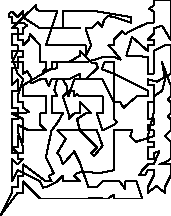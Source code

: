 unitsize(0.001cm);
// 65146.1
draw((200,400)--(0,0));
draw((0,0)--(300,400));
draw((300,400)--(400,400));
draw((400,400)--(400,500));
draw((400,500)--(400,600));
draw((400,600)--(600,400));
draw((600,400)--(700,300));
draw((700,300)--(800,300));
draw((800,300)--(900,300));
draw((900,300)--(1000,300));
draw((1000,300)--(1100,300));
draw((1100,300)--(1200,300));
draw((1200,300)--(1300,300));
draw((1300,300)--(1400,300));
draw((1400,300)--(1550,300));
draw((1550,300)--(1710,310));
draw((1710,310)--(1800,300));
draw((1800,300)--(1900,300));
draw((1900,300)--(2000,370));
draw((2000,370)--(2000,300));
draw((2000,300)--(2100,300));
draw((2100,300)--(2200,300));
draw((2200,300)--(2300,300));
draw((2300,300)--(2400,300));
draw((2400,300)--(2500,300));
draw((2500,300)--(2400,600));
draw((2400,600)--(2300,600));
draw((2300,600)--(2200,600));
draw((2200,600)--(2200,469));
draw((2200,469)--(2100,600));
draw((2100,600)--(2000,600));
draw((2000,600)--(1900,600));
draw((1900,600)--(1800,600));
draw((1800,600)--(1710,510));
draw((1710,510)--(1550,500));
draw((1550,500)--(1400,930));
draw((1400,930)--(1300,1130));
draw((1300,1130)--(1100,900));
draw((1100,900)--(1050,1050));
draw((1050,1050)--(1000,1100));
draw((1000,1100)--(1150,1350));
draw((1150,1350)--(1000,1500));
draw((1000,1500)--(1100,1500));
draw((1100,1500)--(1200,1500));
draw((1200,1500)--(1300,1500));
draw((1300,1500)--(1500,1500));
draw((1500,1500)--(1600,1500));
draw((1600,1500)--(1700,1500));
draw((1700,1500)--(1800,1230));
draw((1800,1230)--(1650,1050));
draw((1650,1050)--(1600,1100));
draw((1600,1100)--(1700,1200));
draw((1700,1200)--(1600,1300));
draw((1600,1300)--(1400,1500));
draw((1400,1500)--(1350,1700));
draw((1350,1700)--(1500,1800));
draw((1500,1800)--(1600,1800));
draw((1600,1800)--(1550,1850));
draw((1550,1850)--(1500,1900));
draw((1500,1900)--(1400,2000));
draw((1400,2000)--(1400,1800));
draw((1400,1800)--(1300,1800));
draw((1300,1800)--(1200,1700));
draw((1200,1700)--(1200,1800));
draw((1200,1800)--(1100,2100));
draw((1100,2100)--(1220,2210));
draw((1220,2210)--(1300,2200));
draw((1300,2200)--(1300,2100));
draw((1300,2100)--(1350,2140));
draw((1350,2140)--(1400,2100));
draw((1400,2100)--(1500,2100));
draw((1500,2100)--(1600,2100));
draw((1600,2100)--(1700,2100));
draw((1700,2100)--(1800,2100));
draw((1800,2100)--(1800,1800));
draw((1800,1800)--(1700,1800));
draw((1700,1800)--(1800,1500));
draw((1800,1500)--(2000,1600));
draw((2000,1600)--(2060,1650));
draw((2060,1650)--(2000,1700));
draw((2000,1700)--(2000,1800));
draw((2000,1800)--(2000,1900));
draw((2000,1900)--(2000,2100));
draw((2000,2100)--(2000,2200));
draw((2000,2200)--(2000,2300));
draw((2000,2300)--(2000,2400));
draw((2000,2400)--(2000,2600));
draw((2000,2600)--(2000,2700));
draw((2000,2700)--(1829,2700));
draw((1829,2700)--(1790,2580));
draw((1790,2580)--(2000,2500));
draw((2000,2500)--(2600,2200));
draw((2600,2200)--(2600,2100));
draw((2600,2100)--(2400,2100));
draw((2400,2100)--(2170,1900));
draw((2170,1900)--(2110,2000));
draw((2110,2000)--(2000,2000));
draw((2000,2000)--(1800,2400));
draw((1800,2400)--(1700,2400));
draw((1700,2400)--(1600,2400));
draw((1600,2400)--(1400,2400));
draw((1400,2400)--(1400,2500));
draw((1400,2500)--(1200,2400));
draw((1200,2400)--(900,2400));
draw((900,2400)--(850,2280));
draw((850,2280)--(800,2400));
draw((800,2400)--(700,2400));
draw((700,2400)--(540,2330));
draw((540,2330)--(540,2430));
draw((540,2430)--(469,2550));
draw((469,2550)--(400,2500));
draw((400,2500)--(400,2600));
draw((400,2600)--(400,2700));
draw((400,2700)--(300,2700));
draw((300,2700)--(200,2700));
draw((200,2700)--(300,2900));
draw((300,2900)--(300,3000));
draw((300,3000)--(200,3000));
draw((200,3000)--(200,3100));
draw((200,3100)--(200,3200));
draw((200,3200)--(400,3200));
draw((400,3200)--(400,3300));
draw((400,3300)--(469,3350));
draw((469,3350)--(400,3400));
draw((400,3400)--(300,3400));
draw((300,3400)--(200,3400));
draw((200,3400)--(200,3500));
draw((200,3500)--(150,3500));
draw((150,3500)--(150,3550));
draw((150,3550)--(200,3600));
draw((200,3600)--(300,3500));
draw((300,3500)--(400,3600));
draw((400,3600)--(400,3500));
draw((400,3500)--(469,3450));
draw((469,3450)--(700,3300));
draw((700,3300)--(800,3300));
draw((800,3300)--(900,3300));
draw((900,3300)--(1000,3300));
draw((1000,3300)--(1200,3300));
draw((1200,3300)--(1300,3300));
draw((1300,3300)--(1400,3300));
draw((1400,3300)--(1100,3300));
draw((1100,3300)--(1100,3600));
draw((1100,3600)--(1200,3600));
draw((1200,3600)--(1300,3600));
draw((1300,3600)--(1400,3600));
draw((1400,3600)--(1500,3600));
draw((1500,3600)--(1600,3600));
draw((1600,3600)--(1700,3600));
draw((1700,3600)--(2300,3500));
draw((2300,3500)--(2300,3400));
draw((2300,3400)--(2000,3500));
draw((2000,3500)--(1900,3520));
draw((1900,3520)--(1829,3450));
draw((1829,3450)--(1790,3330));
draw((1790,3330)--(1720,3409));
draw((1720,3409)--(1600,3300));
draw((1600,3300)--(1500,3300));
draw((1500,3300)--(1600,3000));
draw((1600,3000)--(1500,2800));
draw((1500,2800)--(1500,2860));
draw((1500,2860)--(1500,3000));
draw((1500,3000)--(1400,3000));
draw((1400,3000)--(1300,3000));
draw((1300,3000)--(1200,3000));
draw((1200,3000)--(1100,3000));
draw((1100,3000)--(1000,3000));
draw((1000,3000)--(900,3000));
draw((900,3000)--(800,3000));
draw((800,3000)--(1000,3600));
draw((1000,3600)--(900,3600));
draw((900,3600)--(800,3600));
draw((800,3600)--(700,3600));
draw((700,3600)--(620,3650));
draw((620,3650)--(620,3709));
draw((620,3709)--(200,3300));
draw((200,3300)--(300,3300));
draw((300,3300)--(300,3200));
draw((300,3200)--(300,3100));
draw((300,3100)--(400,3100));
draw((400,3100)--(400,3000));
draw((400,3000)--(500,3100));
draw((500,3100)--(520,3200));
draw((520,3200)--(700,3000));
draw((700,3000)--(700,2700));
draw((700,2700)--(800,2700));
draw((800,2700)--(800,2600));
draw((800,2600)--(750,2550));
draw((750,2550)--(1000,2600));
draw((1000,2600)--(1000,2700));
draw((1000,2700)--(1100,2700));
draw((1100,2700)--(1300,2700));
draw((1300,2700)--(1400,2700));
draw((1400,2700)--(1500,2700));
draw((1500,2700)--(1829,2800));
draw((1829,2800)--(2000,2800));
draw((2000,2800)--(2120,2750));
draw((2120,2750)--(2000,2900));
draw((2000,2900)--(1900,3000));
draw((1900,3000)--(2000,3000));
draw((2000,3000)--(2000,3100));
draw((2000,3100)--(2050,3150));
draw((2050,3150)--(2100,3200));
draw((2100,3200)--(2150,3250));
draw((2150,3250)--(2200,3200));
draw((2200,3200)--(2280,3250));
draw((2280,3250)--(2600,3400));
draw((2600,3400)--(2700,3400));
draw((2700,3400)--(2700,3500));
draw((2700,3500)--(2700,3600));
draw((2700,3600)--(2620,3650));
draw((2620,3650)--(2700,3700));
draw((2700,3700)--(2700,3800));
draw((2700,3800)--(3000,3800));
draw((3000,3800)--(3000,3700));
draw((3000,3700)--(3000,3600));
draw((3000,3600)--(3000,3500));
draw((3000,3500)--(3000,3400));
draw((3000,3400)--(3000,3300));
draw((3000,3300)--(3000,3200));
draw((3000,3200)--(3000,3100));
draw((3000,3100)--(2850,3350));
draw((2850,3350)--(2700,3300));
draw((2700,3300)--(2700,3200));
draw((2700,3200)--(2600,3100));
draw((2600,3100)--(2700,3100));
draw((2700,3100)--(2700,3000));
draw((2700,3000)--(2600,3000));
draw((2600,3000)--(2600,2900));
draw((2600,2900)--(2320,3150));
draw((2320,3150)--(2220,2820));
draw((2220,2820)--(2600,2800));
draw((2600,2800)--(2600,2700));
draw((2600,2700)--(2600,2600));
draw((2600,2600)--(2600,2500));
draw((2600,2500)--(2700,2500));
draw((2700,2500)--(2700,2600));
draw((2700,2600)--(2700,2700));
draw((2700,2700)--(2700,2800));
draw((2700,2800)--(2700,2900));
draw((2700,2900)--(2900,3000));
draw((2900,3000)--(3000,3000));
draw((3000,3000)--(3000,2900));
draw((3000,2900)--(3000,2800));
draw((3000,2800)--(3000,2700));
draw((3000,2700)--(3000,2600));
draw((3000,2600)--(3000,2500));
draw((3000,2500)--(2760,2360));
draw((2760,2360)--(2600,2400));
draw((2600,2400)--(2600,2300));
draw((2600,2300)--(2700,2300));
draw((2700,2300)--(2700,2200));
draw((2700,2200)--(2700,1900));
draw((2700,1900)--(2700,1800));
draw((2700,1800)--(2600,1400));
draw((2600,1400)--(2600,1300));
draw((2600,1300)--(2700,1300));
draw((2700,1300)--(2700,1200));
draw((2700,1200)--(2600,1200));
draw((2600,1200)--(2600,1100));
draw((2600,1100)--(2600,1000));
draw((2600,1000)--(2700,1000));
draw((2700,1000)--(2700,1100));
draw((2700,1100)--(2800,1130));
draw((2800,1130)--(2700,900));
draw((2700,900)--(2600,900));
draw((2600,900)--(2500,800));
draw((2500,800)--(2450,710));
draw((2450,710)--(2550,710));
draw((2550,710)--(2600,800));
draw((2600,800)--(2700,800));
draw((2700,800)--(2700,700));
draw((2700,700)--(2600,500));
draw((2600,500)--(2600,400));
draw((2600,400)--(2750,520));
draw((2750,520)--(2900,400));
draw((2900,400)--(2900,500));
draw((2900,500)--(3000,700));
draw((3000,700)--(3000,800));
draw((3000,800)--(3000,900));
draw((3000,900)--(2800,900));
draw((2800,900)--(2930,950));
draw((2930,950)--(3000,1000));
draw((3000,1000)--(3000,1100));
draw((3000,1100)--(3000,1200));
draw((3000,1200)--(3000,1300));
draw((3000,1300)--(2900,1400));
draw((2900,1400)--(3000,1500));
draw((3000,1500)--(3000,1600));
draw((3000,1600)--(3000,1700));
draw((3000,1700)--(2950,1750));
draw((2950,1750)--(3000,1800));
draw((3000,1800)--(3000,1900));
draw((3000,1900)--(3000,2000));
draw((3000,2000)--(2950,2050));
draw((2950,2050)--(3000,2100));
draw((3000,2100)--(3000,2200));
draw((3000,2200)--(3000,2300));
draw((3000,2300)--(2850,2700));
draw((2850,2700)--(2900,2400));
draw((2900,2400)--(2850,2200));
draw((2850,2200)--(2700,2100));
draw((2700,2100)--(2700,2000));
draw((2700,2000)--(2600,2000));
draw((2600,2000)--(2600,1900));
draw((2600,1900)--(2600,1800));
draw((2600,1800)--(2600,1700));
draw((2600,1700)--(2700,1700));
draw((2700,1700)--(2700,1600));
draw((2700,1600)--(2600,1600));
draw((2600,1600)--(2600,1500));
draw((2600,1500)--(2700,1500));
draw((2700,1500)--(2700,1400));
draw((2700,1400)--(2390,1300));
draw((2390,1300)--(2290,1400));
draw((2290,1400)--(2320,1500));
draw((2320,1500)--(2000,1500));
draw((2000,1500)--(2000,1400));
draw((2000,1400)--(2000,1300));
draw((2000,1300)--(2000,1200));
draw((2000,1200)--(2000,1100));
draw((2000,1100)--(2000,1000));
draw((2000,1000)--(2000,900));
draw((2000,900)--(2000,800));
draw((2000,800)--(1750,750));
draw((1750,750)--(1450,770));
draw((1450,770)--(1350,750));
draw((1350,750)--(1300,700));
draw((1300,700)--(1400,600));
draw((1400,600)--(1300,600));
draw((1300,600)--(1200,600));
draw((1200,600)--(1100,600));
draw((1100,600)--(1100,700));
draw((1100,700)--(1000,600));
draw((1000,600)--(850,520));
draw((850,520)--(750,490));
draw((750,490)--(700,600));
draw((700,600)--(300,800));
draw((300,800)--(200,600));
draw((200,600)--(200,700));
draw((200,700)--(200,800));
draw((200,800)--(200,900));
draw((200,900)--(200,1000));
draw((200,1000)--(300,900));
draw((300,900)--(400,1000));
draw((400,1000)--(300,1000));
draw((300,1000)--(300,1100));
draw((300,1100)--(200,1200));
draw((200,1200)--(300,1200));
draw((300,1200)--(300,1300));
draw((300,1300)--(300,1400));
draw((300,1400)--(400,1300));
draw((400,1300)--(400,1400));
draw((400,1400)--(400,1500));
draw((400,1500)--(400,1600));
draw((400,1600)--(400,1700));
draw((400,1700)--(200,1800));
draw((200,1800)--(300,1800));
draw((300,1800)--(400,1800));
draw((400,1800)--(500,1829));
draw((500,1829)--(400,1900));
draw((400,1900)--(400,2000));
draw((400,2000)--(300,2000));
draw((300,2000)--(300,2100));
draw((300,2100)--(400,2400));
draw((400,2400)--(300,2500));
draw((300,2500)--(200,2800));
draw((200,2800)--(200,2900));
draw((200,2900)--(400,2900));
draw((400,2900)--(400,2800));
draw((400,2800)--(300,2800));
draw((300,2800)--(300,2600));
draw((300,2600)--(200,2600));
draw((200,2600)--(200,2500));
draw((200,2500)--(200,2400));
draw((200,2400)--(200,2300));
draw((200,2300)--(300,2400));
draw((300,2400)--(300,2300));
draw((300,2300)--(300,2200));
draw((300,2200)--(200,2200));
draw((200,2200)--(200,2100));
draw((200,2100)--(200,2000));
draw((200,2000)--(200,1900));
draw((200,1900)--(300,1900));
draw((300,1900)--(300,1700));
draw((300,1700)--(200,1700));
draw((200,1700)--(200,1600));
draw((200,1600)--(200,1500));
draw((200,1500)--(200,1400));
draw((200,1400)--(200,1300));
draw((200,1300)--(200,1100));
draw((200,1100)--(400,1100));
draw((400,1100)--(400,1200));
draw((400,1200)--(300,1500));
draw((300,1500)--(300,1600));
draw((300,1600)--(500,1500));
draw((500,1500)--(700,1500));
draw((700,1500)--(800,1500));
draw((800,1500)--(700,1600));
draw((700,1600)--(700,1800));
draw((700,1800)--(800,1800));
draw((800,1800)--(800,2100));
draw((800,2100)--(700,2100));
draw((700,2100)--(530,2100));
draw((530,2100)--(400,2100));
draw((400,2100)--(400,2200));
draw((400,2200)--(400,2300));
draw((400,2300)--(910,2600));
draw((910,2600)--(900,2700));
draw((900,2700)--(1200,2700));
draw((1200,2700)--(1400,2820));
draw((1400,2820)--(1400,2900));
draw((1400,2900)--(1600,2700));
draw((1600,2700)--(1690,2680));
draw((1690,2680)--(1720,2610));
draw((1720,2610)--(1500,2400));
draw((1500,2400)--(1300,2400));
draw((1300,2400)--(1200,2100));
draw((1200,2100)--(1170,2280));
draw((1170,2280)--(1100,2400));
draw((1100,2400)--(1000,2400));
draw((1000,2400)--(950,2220));
draw((950,2220)--(1000,2100));
draw((1000,2100)--(900,2100));
draw((900,2100)--(900,1800));
draw((900,1800)--(1000,1800));
draw((1000,1800)--(1100,1800));
draw((1100,1800)--(1000,1629));
draw((1000,1629)--(900,1500));
draw((900,1500)--(800,1030));
draw((800,1030)--(939,740));
draw((939,740)--(850,700));
draw((850,700)--(900,600));
draw((900,600)--(800,600));
draw((800,600)--(400,900));
draw((400,900)--(400,800));
draw((400,800)--(400,700));
draw((400,700)--(300,700));
draw((300,700)--(300,600));
draw((300,600)--(300,500));
draw((300,500)--(200,500));
draw((200,500)--(200,400));

